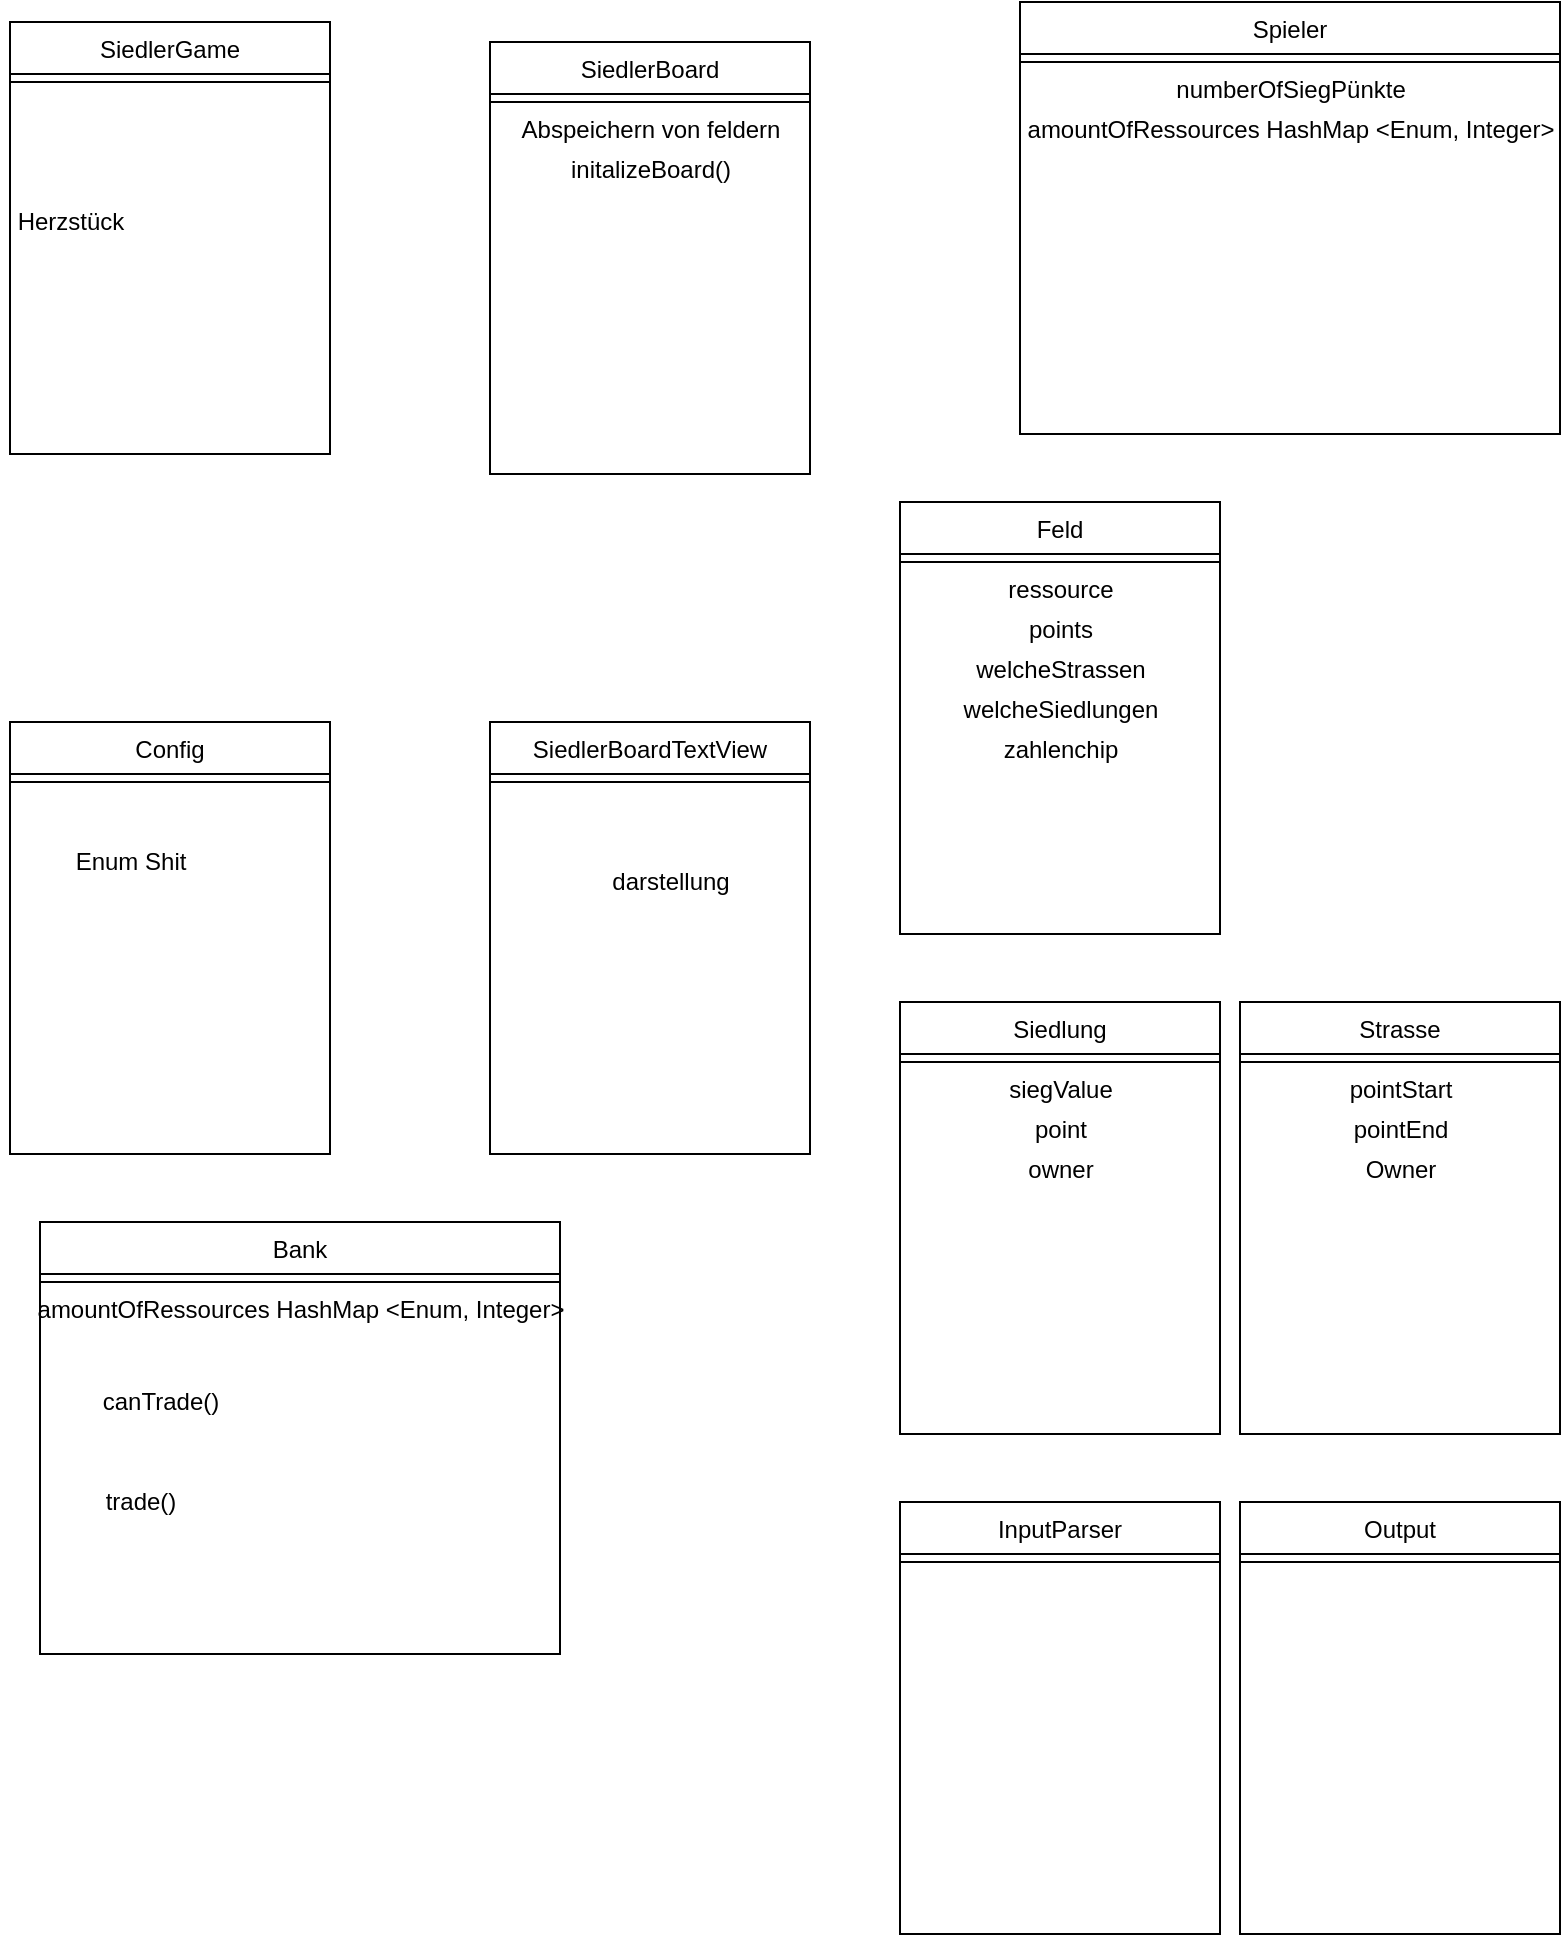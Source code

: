 <mxfile version="13.9.8" type="device"><diagram id="C5RBs43oDa-KdzZeNtuy" name="Page-1"><mxGraphModel dx="1075" dy="968" grid="1" gridSize="10" guides="1" tooltips="1" connect="1" arrows="1" fold="1" page="1" pageScale="1" pageWidth="827" pageHeight="1169" math="0" shadow="0"><root><mxCell id="WIyWlLk6GJQsqaUBKTNV-0"/><mxCell id="WIyWlLk6GJQsqaUBKTNV-1" parent="WIyWlLk6GJQsqaUBKTNV-0"/><mxCell id="zkfFHV4jXpPFQw0GAbJ--17" value="SiedlerGame" style="swimlane;fontStyle=0;align=center;verticalAlign=top;childLayout=stackLayout;horizontal=1;startSize=26;horizontalStack=0;resizeParent=1;resizeLast=0;collapsible=1;marginBottom=0;rounded=0;shadow=0;strokeWidth=1;" parent="WIyWlLk6GJQsqaUBKTNV-1" vertex="1"><mxGeometry x="45" y="40" width="160" height="216" as="geometry"><mxRectangle x="550" y="140" width="160" height="26" as="alternateBounds"/></mxGeometry></mxCell><mxCell id="zkfFHV4jXpPFQw0GAbJ--23" value="" style="line;html=1;strokeWidth=1;align=left;verticalAlign=middle;spacingTop=-1;spacingLeft=3;spacingRight=3;rotatable=0;labelPosition=right;points=[];portConstraint=eastwest;" parent="zkfFHV4jXpPFQw0GAbJ--17" vertex="1"><mxGeometry y="26" width="160" height="8" as="geometry"/></mxCell><mxCell id="j7lORVYNSwCHHhOs77a--0" value="SiedlerBoard" style="swimlane;fontStyle=0;align=center;verticalAlign=top;childLayout=stackLayout;horizontal=1;startSize=26;horizontalStack=0;resizeParent=1;resizeLast=0;collapsible=1;marginBottom=0;rounded=0;shadow=0;strokeWidth=1;" vertex="1" parent="WIyWlLk6GJQsqaUBKTNV-1"><mxGeometry x="285" y="50" width="160" height="216" as="geometry"><mxRectangle x="550" y="140" width="160" height="26" as="alternateBounds"/></mxGeometry></mxCell><mxCell id="j7lORVYNSwCHHhOs77a--1" value="" style="line;html=1;strokeWidth=1;align=left;verticalAlign=middle;spacingTop=-1;spacingLeft=3;spacingRight=3;rotatable=0;labelPosition=right;points=[];portConstraint=eastwest;" vertex="1" parent="j7lORVYNSwCHHhOs77a--0"><mxGeometry y="26" width="160" height="8" as="geometry"/></mxCell><mxCell id="j7lORVYNSwCHHhOs77a--8" value="Abspeichern von feldern&lt;br&gt;" style="text;html=1;align=center;verticalAlign=middle;resizable=0;points=[];autosize=1;" vertex="1" parent="j7lORVYNSwCHHhOs77a--0"><mxGeometry y="34" width="160" height="20" as="geometry"/></mxCell><mxCell id="j7lORVYNSwCHHhOs77a--43" value="initalizeBoard()" style="text;html=1;align=center;verticalAlign=middle;resizable=0;points=[];autosize=1;" vertex="1" parent="j7lORVYNSwCHHhOs77a--0"><mxGeometry y="54" width="160" height="20" as="geometry"/></mxCell><mxCell id="j7lORVYNSwCHHhOs77a--2" value="Config" style="swimlane;fontStyle=0;align=center;verticalAlign=top;childLayout=stackLayout;horizontal=1;startSize=26;horizontalStack=0;resizeParent=1;resizeLast=0;collapsible=1;marginBottom=0;rounded=0;shadow=0;strokeWidth=1;" vertex="1" parent="WIyWlLk6GJQsqaUBKTNV-1"><mxGeometry x="45" y="390" width="160" height="216" as="geometry"><mxRectangle x="550" y="140" width="160" height="26" as="alternateBounds"/></mxGeometry></mxCell><mxCell id="j7lORVYNSwCHHhOs77a--3" value="" style="line;html=1;strokeWidth=1;align=left;verticalAlign=middle;spacingTop=-1;spacingLeft=3;spacingRight=3;rotatable=0;labelPosition=right;points=[];portConstraint=eastwest;" vertex="1" parent="j7lORVYNSwCHHhOs77a--2"><mxGeometry y="26" width="160" height="8" as="geometry"/></mxCell><mxCell id="j7lORVYNSwCHHhOs77a--4" value="SiedlerBoardTextView" style="swimlane;fontStyle=0;align=center;verticalAlign=top;childLayout=stackLayout;horizontal=1;startSize=26;horizontalStack=0;resizeParent=1;resizeLast=0;collapsible=1;marginBottom=0;rounded=0;shadow=0;strokeWidth=1;" vertex="1" parent="WIyWlLk6GJQsqaUBKTNV-1"><mxGeometry x="285" y="390" width="160" height="216" as="geometry"><mxRectangle x="550" y="140" width="160" height="26" as="alternateBounds"/></mxGeometry></mxCell><mxCell id="j7lORVYNSwCHHhOs77a--5" value="" style="line;html=1;strokeWidth=1;align=left;verticalAlign=middle;spacingTop=-1;spacingLeft=3;spacingRight=3;rotatable=0;labelPosition=right;points=[];portConstraint=eastwest;" vertex="1" parent="j7lORVYNSwCHHhOs77a--4"><mxGeometry y="26" width="160" height="8" as="geometry"/></mxCell><mxCell id="j7lORVYNSwCHHhOs77a--6" value="Enum Shit" style="text;html=1;align=center;verticalAlign=middle;resizable=0;points=[];autosize=1;" vertex="1" parent="WIyWlLk6GJQsqaUBKTNV-1"><mxGeometry x="70" y="450" width="70" height="20" as="geometry"/></mxCell><mxCell id="j7lORVYNSwCHHhOs77a--7" value="Herzstück" style="text;html=1;align=center;verticalAlign=middle;resizable=0;points=[];autosize=1;" vertex="1" parent="WIyWlLk6GJQsqaUBKTNV-1"><mxGeometry x="40" y="130" width="70" height="20" as="geometry"/></mxCell><mxCell id="j7lORVYNSwCHHhOs77a--9" value="darstellung" style="text;html=1;align=center;verticalAlign=middle;resizable=0;points=[];autosize=1;" vertex="1" parent="WIyWlLk6GJQsqaUBKTNV-1"><mxGeometry x="340" y="460" width="70" height="20" as="geometry"/></mxCell><mxCell id="j7lORVYNSwCHHhOs77a--10" value="Spieler" style="swimlane;fontStyle=0;align=center;verticalAlign=top;childLayout=stackLayout;horizontal=1;startSize=26;horizontalStack=0;resizeParent=1;resizeLast=0;collapsible=1;marginBottom=0;rounded=0;shadow=0;strokeWidth=1;" vertex="1" parent="WIyWlLk6GJQsqaUBKTNV-1"><mxGeometry x="550" y="30" width="270" height="216" as="geometry"><mxRectangle x="550" y="140" width="160" height="26" as="alternateBounds"/></mxGeometry></mxCell><mxCell id="j7lORVYNSwCHHhOs77a--11" value="" style="line;html=1;strokeWidth=1;align=left;verticalAlign=middle;spacingTop=-1;spacingLeft=3;spacingRight=3;rotatable=0;labelPosition=right;points=[];portConstraint=eastwest;" vertex="1" parent="j7lORVYNSwCHHhOs77a--10"><mxGeometry y="26" width="270" height="8" as="geometry"/></mxCell><mxCell id="j7lORVYNSwCHHhOs77a--28" value="numberOfSiegPünkte" style="text;html=1;align=center;verticalAlign=middle;resizable=0;points=[];autosize=1;" vertex="1" parent="j7lORVYNSwCHHhOs77a--10"><mxGeometry y="34" width="270" height="20" as="geometry"/></mxCell><mxCell id="j7lORVYNSwCHHhOs77a--29" value="amountOfRessources HashMap &amp;lt;Enum, Integer&amp;gt;" style="text;html=1;align=center;verticalAlign=middle;resizable=0;points=[];autosize=1;" vertex="1" parent="j7lORVYNSwCHHhOs77a--10"><mxGeometry y="54" width="270" height="20" as="geometry"/></mxCell><mxCell id="j7lORVYNSwCHHhOs77a--12" value="Siedlung" style="swimlane;fontStyle=0;align=center;verticalAlign=top;childLayout=stackLayout;horizontal=1;startSize=26;horizontalStack=0;resizeParent=1;resizeLast=0;collapsible=1;marginBottom=0;rounded=0;shadow=0;strokeWidth=1;" vertex="1" parent="WIyWlLk6GJQsqaUBKTNV-1"><mxGeometry x="490" y="530" width="160" height="216" as="geometry"><mxRectangle x="550" y="140" width="160" height="26" as="alternateBounds"/></mxGeometry></mxCell><mxCell id="j7lORVYNSwCHHhOs77a--13" value="" style="line;html=1;strokeWidth=1;align=left;verticalAlign=middle;spacingTop=-1;spacingLeft=3;spacingRight=3;rotatable=0;labelPosition=right;points=[];portConstraint=eastwest;" vertex="1" parent="j7lORVYNSwCHHhOs77a--12"><mxGeometry y="26" width="160" height="8" as="geometry"/></mxCell><mxCell id="j7lORVYNSwCHHhOs77a--14" value="siegValue" style="text;html=1;align=center;verticalAlign=middle;resizable=0;points=[];autosize=1;" vertex="1" parent="j7lORVYNSwCHHhOs77a--12"><mxGeometry y="34" width="160" height="20" as="geometry"/></mxCell><mxCell id="j7lORVYNSwCHHhOs77a--21" value="point" style="text;html=1;align=center;verticalAlign=middle;resizable=0;points=[];autosize=1;" vertex="1" parent="j7lORVYNSwCHHhOs77a--12"><mxGeometry y="54" width="160" height="20" as="geometry"/></mxCell><mxCell id="j7lORVYNSwCHHhOs77a--22" value="owner" style="text;html=1;align=center;verticalAlign=middle;resizable=0;points=[];autosize=1;" vertex="1" parent="j7lORVYNSwCHHhOs77a--12"><mxGeometry y="74" width="160" height="20" as="geometry"/></mxCell><mxCell id="j7lORVYNSwCHHhOs77a--15" value="Feld" style="swimlane;fontStyle=0;align=center;verticalAlign=top;childLayout=stackLayout;horizontal=1;startSize=26;horizontalStack=0;resizeParent=1;resizeLast=0;collapsible=1;marginBottom=0;rounded=0;shadow=0;strokeWidth=1;" vertex="1" parent="WIyWlLk6GJQsqaUBKTNV-1"><mxGeometry x="490" y="280" width="160" height="216" as="geometry"><mxRectangle x="550" y="140" width="160" height="26" as="alternateBounds"/></mxGeometry></mxCell><mxCell id="j7lORVYNSwCHHhOs77a--16" value="" style="line;html=1;strokeWidth=1;align=left;verticalAlign=middle;spacingTop=-1;spacingLeft=3;spacingRight=3;rotatable=0;labelPosition=right;points=[];portConstraint=eastwest;" vertex="1" parent="j7lORVYNSwCHHhOs77a--15"><mxGeometry y="26" width="160" height="8" as="geometry"/></mxCell><mxCell id="j7lORVYNSwCHHhOs77a--17" value="ressource" style="text;html=1;align=center;verticalAlign=middle;resizable=0;points=[];autosize=1;" vertex="1" parent="j7lORVYNSwCHHhOs77a--15"><mxGeometry y="34" width="160" height="20" as="geometry"/></mxCell><mxCell id="j7lORVYNSwCHHhOs77a--18" value="points" style="text;html=1;align=center;verticalAlign=middle;resizable=0;points=[];autosize=1;" vertex="1" parent="j7lORVYNSwCHHhOs77a--15"><mxGeometry y="54" width="160" height="20" as="geometry"/></mxCell><mxCell id="j7lORVYNSwCHHhOs77a--20" value="welcheStrassen" style="text;html=1;align=center;verticalAlign=middle;resizable=0;points=[];autosize=1;" vertex="1" parent="j7lORVYNSwCHHhOs77a--15"><mxGeometry y="74" width="160" height="20" as="geometry"/></mxCell><mxCell id="j7lORVYNSwCHHhOs77a--44" value="welcheSiedlungen" style="text;html=1;align=center;verticalAlign=middle;resizable=0;points=[];autosize=1;" vertex="1" parent="j7lORVYNSwCHHhOs77a--15"><mxGeometry y="94" width="160" height="20" as="geometry"/></mxCell><mxCell id="j7lORVYNSwCHHhOs77a--45" value="zahlenchip" style="text;html=1;align=center;verticalAlign=middle;resizable=0;points=[];autosize=1;" vertex="1" parent="j7lORVYNSwCHHhOs77a--15"><mxGeometry y="114" width="160" height="20" as="geometry"/></mxCell><mxCell id="j7lORVYNSwCHHhOs77a--23" value="Strasse" style="swimlane;fontStyle=0;align=center;verticalAlign=top;childLayout=stackLayout;horizontal=1;startSize=26;horizontalStack=0;resizeParent=1;resizeLast=0;collapsible=1;marginBottom=0;rounded=0;shadow=0;strokeWidth=1;" vertex="1" parent="WIyWlLk6GJQsqaUBKTNV-1"><mxGeometry x="660" y="530" width="160" height="216" as="geometry"><mxRectangle x="550" y="140" width="160" height="26" as="alternateBounds"/></mxGeometry></mxCell><mxCell id="j7lORVYNSwCHHhOs77a--24" value="" style="line;html=1;strokeWidth=1;align=left;verticalAlign=middle;spacingTop=-1;spacingLeft=3;spacingRight=3;rotatable=0;labelPosition=right;points=[];portConstraint=eastwest;" vertex="1" parent="j7lORVYNSwCHHhOs77a--23"><mxGeometry y="26" width="160" height="8" as="geometry"/></mxCell><mxCell id="j7lORVYNSwCHHhOs77a--25" value="pointStart" style="text;html=1;align=center;verticalAlign=middle;resizable=0;points=[];autosize=1;" vertex="1" parent="j7lORVYNSwCHHhOs77a--23"><mxGeometry y="34" width="160" height="20" as="geometry"/></mxCell><mxCell id="j7lORVYNSwCHHhOs77a--26" value="pointEnd" style="text;html=1;align=center;verticalAlign=middle;resizable=0;points=[];autosize=1;" vertex="1" parent="j7lORVYNSwCHHhOs77a--23"><mxGeometry y="54" width="160" height="20" as="geometry"/></mxCell><mxCell id="j7lORVYNSwCHHhOs77a--27" value="Owner" style="text;html=1;align=center;verticalAlign=middle;resizable=0;points=[];autosize=1;" vertex="1" parent="j7lORVYNSwCHHhOs77a--23"><mxGeometry y="74" width="160" height="20" as="geometry"/></mxCell><mxCell id="j7lORVYNSwCHHhOs77a--31" value="Bank" style="swimlane;fontStyle=0;align=center;verticalAlign=top;childLayout=stackLayout;horizontal=1;startSize=26;horizontalStack=0;resizeParent=1;resizeLast=0;collapsible=1;marginBottom=0;rounded=0;shadow=0;strokeWidth=1;" vertex="1" parent="WIyWlLk6GJQsqaUBKTNV-1"><mxGeometry x="60" y="640" width="260" height="216" as="geometry"><mxRectangle x="550" y="140" width="160" height="26" as="alternateBounds"/></mxGeometry></mxCell><mxCell id="j7lORVYNSwCHHhOs77a--32" value="" style="line;html=1;strokeWidth=1;align=left;verticalAlign=middle;spacingTop=-1;spacingLeft=3;spacingRight=3;rotatable=0;labelPosition=right;points=[];portConstraint=eastwest;" vertex="1" parent="j7lORVYNSwCHHhOs77a--31"><mxGeometry y="26" width="260" height="8" as="geometry"/></mxCell><mxCell id="j7lORVYNSwCHHhOs77a--33" value="amountOfRessources HashMap &amp;lt;Enum, Integer&amp;gt;" style="text;html=1;align=center;verticalAlign=middle;resizable=0;points=[];autosize=1;" vertex="1" parent="j7lORVYNSwCHHhOs77a--31"><mxGeometry y="34" width="260" height="20" as="geometry"/></mxCell><mxCell id="j7lORVYNSwCHHhOs77a--36" value="canTrade()" style="text;html=1;align=center;verticalAlign=middle;resizable=0;points=[];autosize=1;" vertex="1" parent="WIyWlLk6GJQsqaUBKTNV-1"><mxGeometry x="85" y="720" width="70" height="20" as="geometry"/></mxCell><mxCell id="j7lORVYNSwCHHhOs77a--37" value="trade()" style="text;html=1;align=center;verticalAlign=middle;resizable=0;points=[];autosize=1;" vertex="1" parent="WIyWlLk6GJQsqaUBKTNV-1"><mxGeometry x="85" y="770" width="50" height="20" as="geometry"/></mxCell><mxCell id="j7lORVYNSwCHHhOs77a--39" value="Output" style="swimlane;fontStyle=0;align=center;verticalAlign=top;childLayout=stackLayout;horizontal=1;startSize=26;horizontalStack=0;resizeParent=1;resizeLast=0;collapsible=1;marginBottom=0;rounded=0;shadow=0;strokeWidth=1;" vertex="1" parent="WIyWlLk6GJQsqaUBKTNV-1"><mxGeometry x="660" y="780" width="160" height="216" as="geometry"><mxRectangle x="550" y="140" width="160" height="26" as="alternateBounds"/></mxGeometry></mxCell><mxCell id="j7lORVYNSwCHHhOs77a--40" value="" style="line;html=1;strokeWidth=1;align=left;verticalAlign=middle;spacingTop=-1;spacingLeft=3;spacingRight=3;rotatable=0;labelPosition=right;points=[];portConstraint=eastwest;" vertex="1" parent="j7lORVYNSwCHHhOs77a--39"><mxGeometry y="26" width="160" height="8" as="geometry"/></mxCell><mxCell id="j7lORVYNSwCHHhOs77a--41" value="InputParser" style="swimlane;fontStyle=0;align=center;verticalAlign=top;childLayout=stackLayout;horizontal=1;startSize=26;horizontalStack=0;resizeParent=1;resizeLast=0;collapsible=1;marginBottom=0;rounded=0;shadow=0;strokeWidth=1;" vertex="1" parent="WIyWlLk6GJQsqaUBKTNV-1"><mxGeometry x="490" y="780" width="160" height="216" as="geometry"><mxRectangle x="550" y="140" width="160" height="26" as="alternateBounds"/></mxGeometry></mxCell><mxCell id="j7lORVYNSwCHHhOs77a--42" value="" style="line;html=1;strokeWidth=1;align=left;verticalAlign=middle;spacingTop=-1;spacingLeft=3;spacingRight=3;rotatable=0;labelPosition=right;points=[];portConstraint=eastwest;" vertex="1" parent="j7lORVYNSwCHHhOs77a--41"><mxGeometry y="26" width="160" height="8" as="geometry"/></mxCell></root></mxGraphModel></diagram></mxfile>